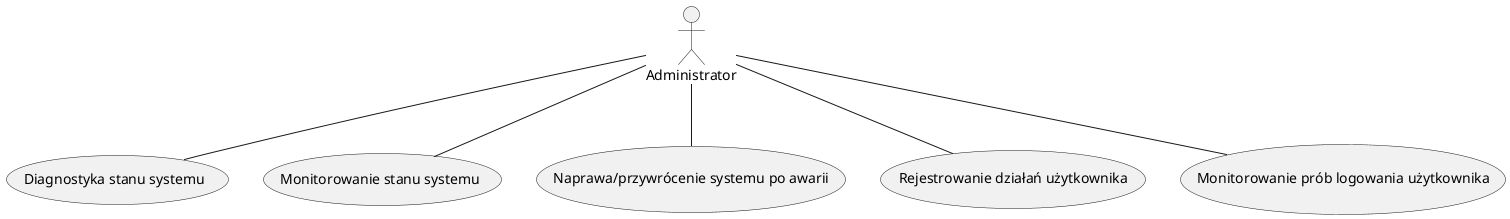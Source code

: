 @startuml
actor Administrator

Administrator -- (Diagnostyka stanu systemu)
Administrator -- (Monitorowanie stanu systemu)
Administrator -- (Naprawa/przywrócenie systemu po awarii)
Administrator -- (Rejestrowanie działań użytkownika)
Administrator -- (Monitorowanie prób logowania użytkownika)

@enduml
